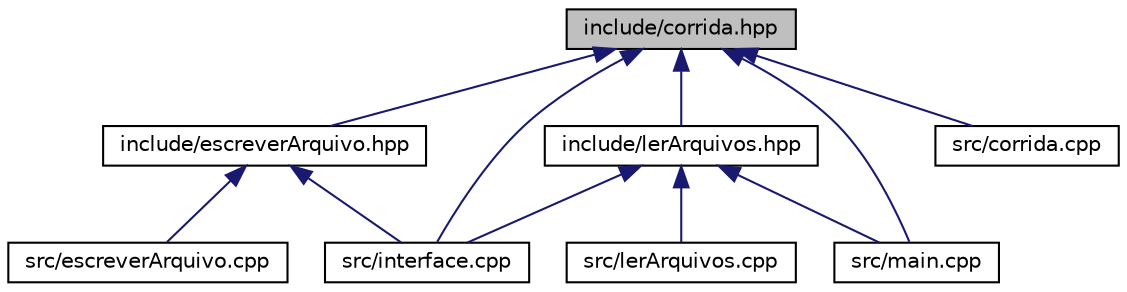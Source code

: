 digraph "include/corrida.hpp"
{
  edge [fontname="Helvetica",fontsize="10",labelfontname="Helvetica",labelfontsize="10"];
  node [fontname="Helvetica",fontsize="10",shape=record];
  Node1 [label="include/corrida.hpp",height=0.2,width=0.4,color="black", fillcolor="grey75", style="filled", fontcolor="black"];
  Node1 -> Node2 [dir="back",color="midnightblue",fontsize="10",style="solid"];
  Node2 [label="include/escreverArquivo.hpp",height=0.2,width=0.4,color="black", fillcolor="white", style="filled",URL="$escreverArquivo_8hpp_source.html"];
  Node2 -> Node3 [dir="back",color="midnightblue",fontsize="10",style="solid"];
  Node3 [label="src/escreverArquivo.cpp",height=0.2,width=0.4,color="black", fillcolor="white", style="filled",URL="$escreverArquivo_8cpp.html",tooltip="Contém o contéudo das funções de escrever pistas e sapos. "];
  Node2 -> Node4 [dir="back",color="midnightblue",fontsize="10",style="solid"];
  Node4 [label="src/interface.cpp",height=0.2,width=0.4,color="black", fillcolor="white", style="filled",URL="$interface_8cpp.html",tooltip="Contém toda interface da corrida. "];
  Node1 -> Node5 [dir="back",color="midnightblue",fontsize="10",style="solid"];
  Node5 [label="include/lerArquivos.hpp",height=0.2,width=0.4,color="black", fillcolor="white", style="filled",URL="$lerArquivos_8hpp.html",tooltip="HPP das funções que leem arquivos. "];
  Node5 -> Node4 [dir="back",color="midnightblue",fontsize="10",style="solid"];
  Node5 -> Node6 [dir="back",color="midnightblue",fontsize="10",style="solid"];
  Node6 [label="src/lerArquivos.cpp",height=0.2,width=0.4,color="black", fillcolor="white", style="filled",URL="$lerArquivos_8cpp.html",tooltip="Contém o contéudo das funções de ler sapos e pistas. "];
  Node5 -> Node7 [dir="back",color="midnightblue",fontsize="10",style="solid"];
  Node7 [label="src/main.cpp",height=0.2,width=0.4,color="black", fillcolor="white", style="filled",URL="$main_8cpp.html",tooltip="Main Arquivo da Corrida de Sapos. "];
  Node1 -> Node8 [dir="back",color="midnightblue",fontsize="10",style="solid"];
  Node8 [label="src/corrida.cpp",height=0.2,width=0.4,color="black", fillcolor="white", style="filled",URL="$corrida_8cpp.html",tooltip="Contém todos os metodos e atributos da classe corrida. "];
  Node1 -> Node4 [dir="back",color="midnightblue",fontsize="10",style="solid"];
  Node1 -> Node7 [dir="back",color="midnightblue",fontsize="10",style="solid"];
}
